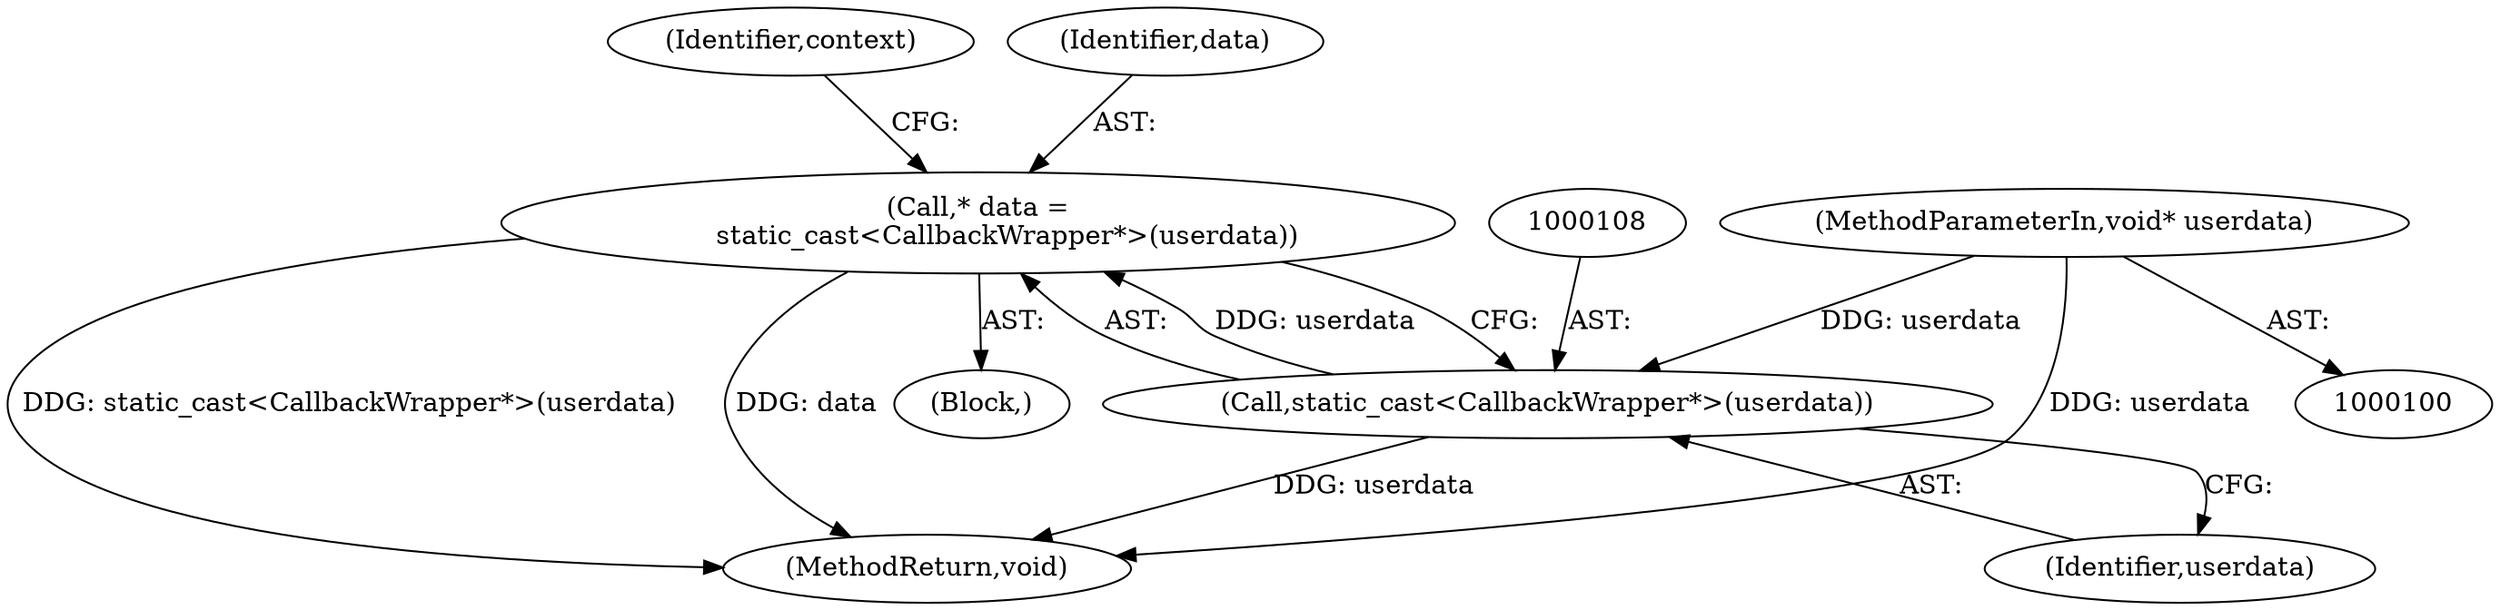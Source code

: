 digraph "0_Chrome_51dfe5e3b332bcea02fb4d4c7493ae841106dd9b_9@pointer" {
"1000105" [label="(Call,* data =\n       static_cast<CallbackWrapper*>(userdata))"];
"1000107" [label="(Call,static_cast<CallbackWrapper*>(userdata))"];
"1000102" [label="(MethodParameterIn,void* userdata)"];
"1000107" [label="(Call,static_cast<CallbackWrapper*>(userdata))"];
"1000116" [label="(MethodReturn,void)"];
"1000109" [label="(Identifier,userdata)"];
"1000111" [label="(Identifier,context)"];
"1000103" [label="(Block,)"];
"1000102" [label="(MethodParameterIn,void* userdata)"];
"1000106" [label="(Identifier,data)"];
"1000105" [label="(Call,* data =\n       static_cast<CallbackWrapper*>(userdata))"];
"1000105" -> "1000103"  [label="AST: "];
"1000105" -> "1000107"  [label="CFG: "];
"1000106" -> "1000105"  [label="AST: "];
"1000107" -> "1000105"  [label="AST: "];
"1000111" -> "1000105"  [label="CFG: "];
"1000105" -> "1000116"  [label="DDG: static_cast<CallbackWrapper*>(userdata)"];
"1000105" -> "1000116"  [label="DDG: data"];
"1000107" -> "1000105"  [label="DDG: userdata"];
"1000107" -> "1000109"  [label="CFG: "];
"1000108" -> "1000107"  [label="AST: "];
"1000109" -> "1000107"  [label="AST: "];
"1000107" -> "1000116"  [label="DDG: userdata"];
"1000102" -> "1000107"  [label="DDG: userdata"];
"1000102" -> "1000100"  [label="AST: "];
"1000102" -> "1000116"  [label="DDG: userdata"];
}
